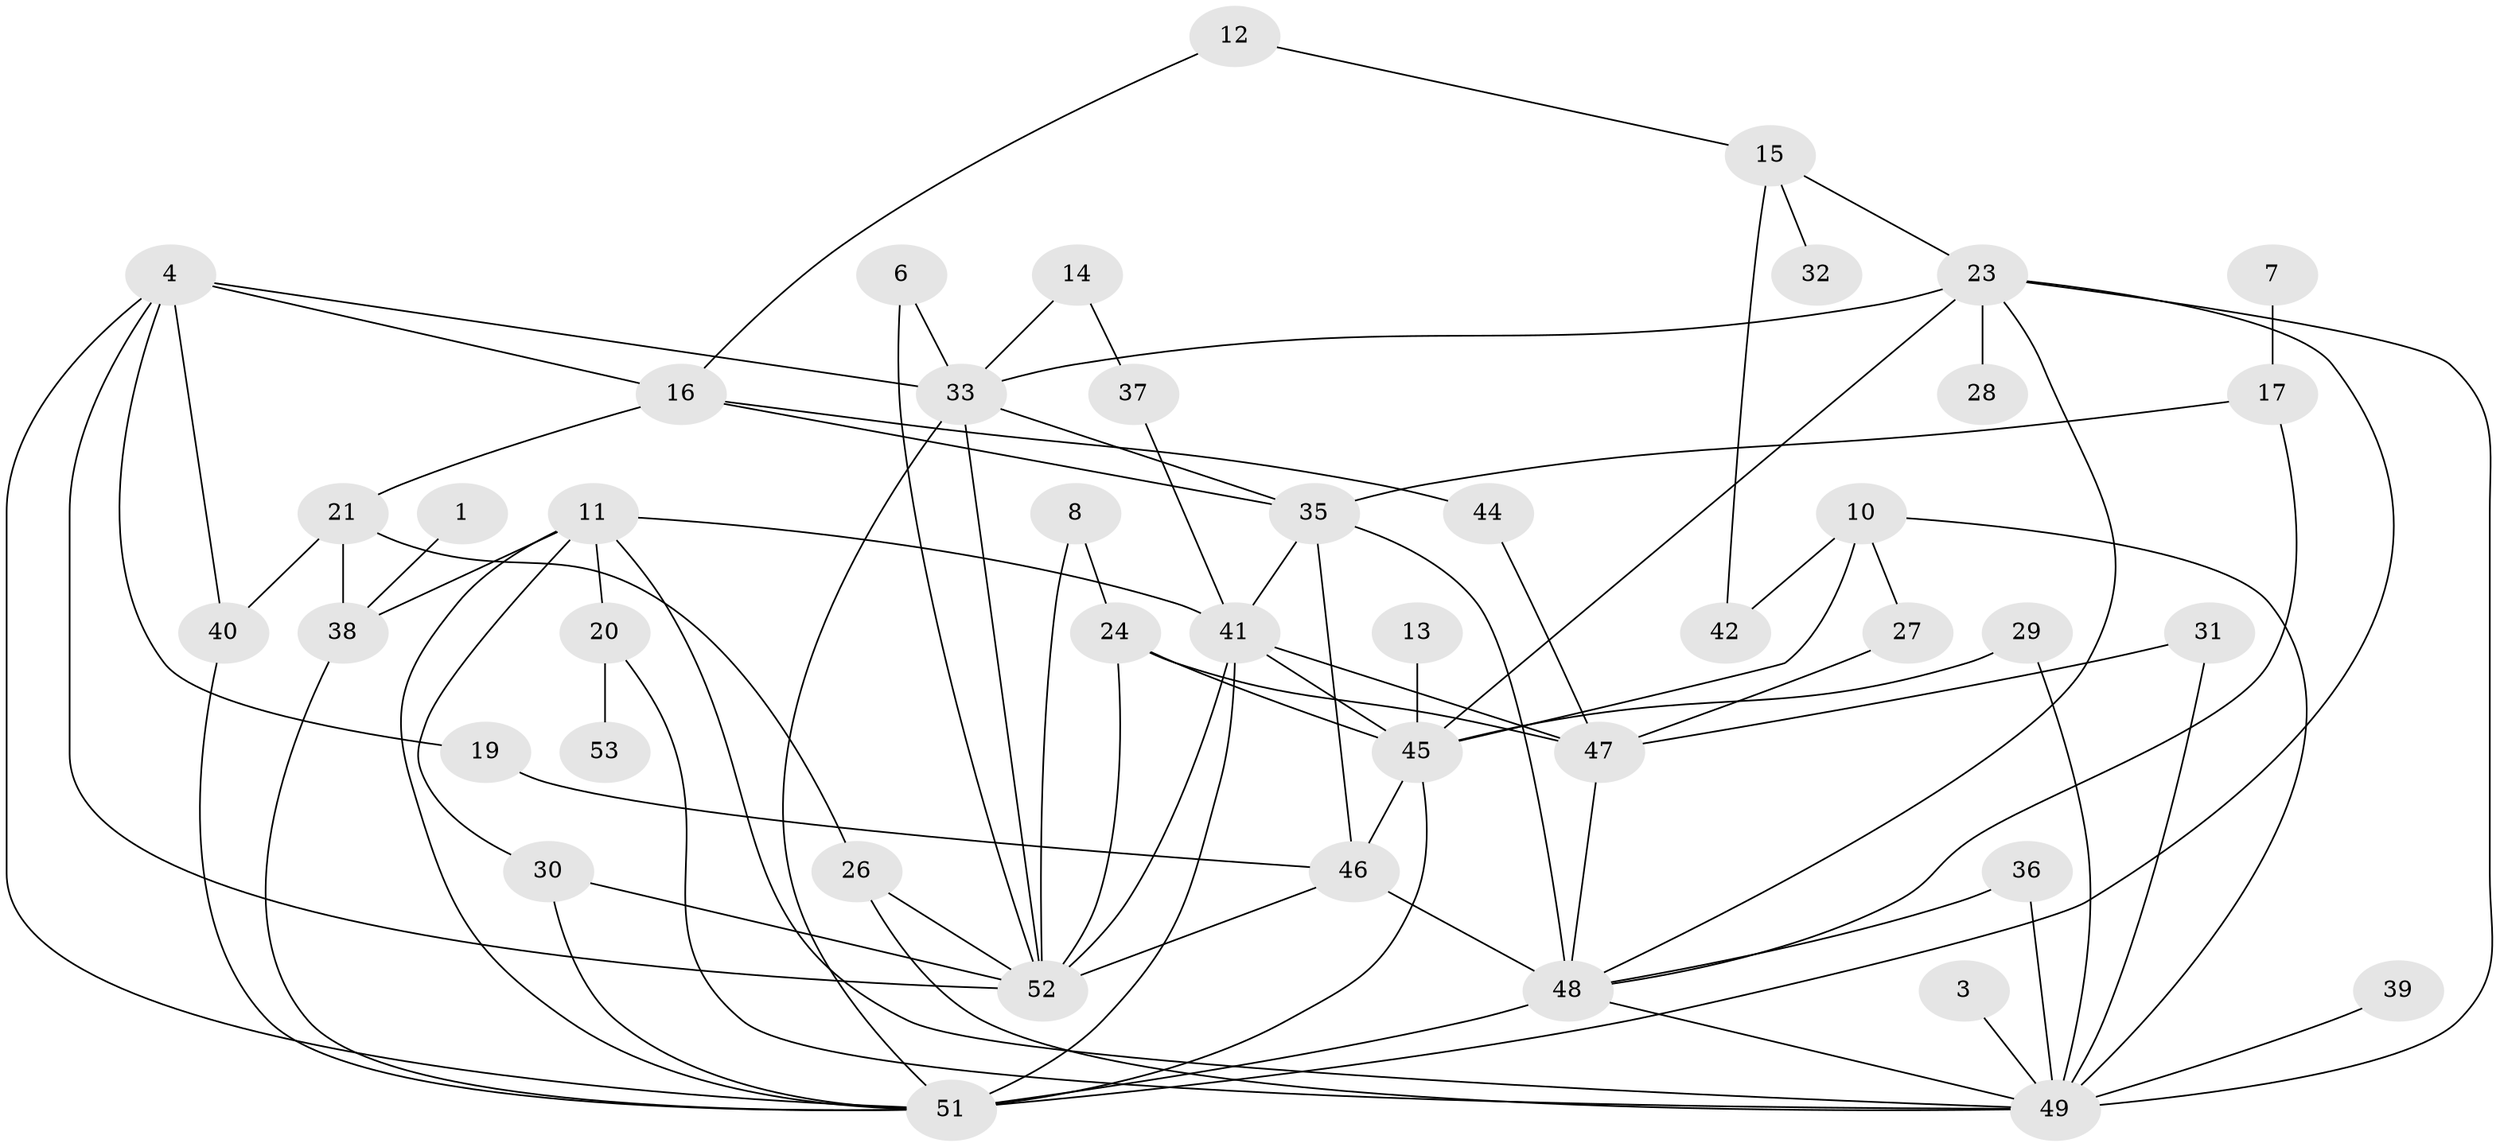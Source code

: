 // original degree distribution, {1: 0.18095238095238095, 2: 0.2571428571428571, 4: 0.14285714285714285, 7: 0.0380952380952381, 0: 0.0761904761904762, 3: 0.20952380952380953, 5: 0.047619047619047616, 6: 0.047619047619047616}
// Generated by graph-tools (version 1.1) at 2025/25/03/09/25 03:25:24]
// undirected, 44 vertices, 84 edges
graph export_dot {
graph [start="1"]
  node [color=gray90,style=filled];
  1;
  3;
  4;
  6;
  7;
  8;
  10;
  11;
  12;
  13;
  14;
  15;
  16;
  17;
  19;
  20;
  21;
  23;
  24;
  26;
  27;
  28;
  29;
  30;
  31;
  32;
  33;
  35;
  36;
  37;
  38;
  39;
  40;
  41;
  42;
  44;
  45;
  46;
  47;
  48;
  49;
  51;
  52;
  53;
  1 -- 38 [weight=1.0];
  3 -- 49 [weight=1.0];
  4 -- 16 [weight=1.0];
  4 -- 19 [weight=1.0];
  4 -- 33 [weight=1.0];
  4 -- 40 [weight=1.0];
  4 -- 51 [weight=1.0];
  4 -- 52 [weight=1.0];
  6 -- 33 [weight=1.0];
  6 -- 52 [weight=1.0];
  7 -- 17 [weight=1.0];
  8 -- 24 [weight=1.0];
  8 -- 52 [weight=1.0];
  10 -- 27 [weight=1.0];
  10 -- 42 [weight=1.0];
  10 -- 45 [weight=1.0];
  10 -- 49 [weight=1.0];
  11 -- 20 [weight=1.0];
  11 -- 30 [weight=1.0];
  11 -- 38 [weight=1.0];
  11 -- 41 [weight=1.0];
  11 -- 49 [weight=1.0];
  11 -- 51 [weight=1.0];
  12 -- 15 [weight=1.0];
  12 -- 16 [weight=1.0];
  13 -- 45 [weight=1.0];
  14 -- 33 [weight=1.0];
  14 -- 37 [weight=1.0];
  15 -- 23 [weight=1.0];
  15 -- 32 [weight=1.0];
  15 -- 42 [weight=1.0];
  16 -- 21 [weight=1.0];
  16 -- 35 [weight=1.0];
  16 -- 44 [weight=1.0];
  17 -- 35 [weight=1.0];
  17 -- 48 [weight=1.0];
  19 -- 46 [weight=1.0];
  20 -- 49 [weight=1.0];
  20 -- 53 [weight=1.0];
  21 -- 26 [weight=1.0];
  21 -- 38 [weight=1.0];
  21 -- 40 [weight=1.0];
  23 -- 28 [weight=1.0];
  23 -- 33 [weight=1.0];
  23 -- 45 [weight=1.0];
  23 -- 48 [weight=1.0];
  23 -- 49 [weight=1.0];
  23 -- 51 [weight=1.0];
  24 -- 45 [weight=2.0];
  24 -- 47 [weight=1.0];
  24 -- 52 [weight=2.0];
  26 -- 49 [weight=1.0];
  26 -- 52 [weight=1.0];
  27 -- 47 [weight=1.0];
  29 -- 45 [weight=1.0];
  29 -- 49 [weight=1.0];
  30 -- 51 [weight=1.0];
  30 -- 52 [weight=1.0];
  31 -- 47 [weight=1.0];
  31 -- 49 [weight=1.0];
  33 -- 35 [weight=1.0];
  33 -- 51 [weight=1.0];
  33 -- 52 [weight=1.0];
  35 -- 41 [weight=1.0];
  35 -- 46 [weight=1.0];
  35 -- 48 [weight=1.0];
  36 -- 48 [weight=1.0];
  36 -- 49 [weight=1.0];
  37 -- 41 [weight=1.0];
  38 -- 51 [weight=1.0];
  39 -- 49 [weight=1.0];
  40 -- 51 [weight=1.0];
  41 -- 45 [weight=1.0];
  41 -- 47 [weight=1.0];
  41 -- 51 [weight=1.0];
  41 -- 52 [weight=1.0];
  44 -- 47 [weight=1.0];
  45 -- 46 [weight=1.0];
  45 -- 51 [weight=1.0];
  46 -- 48 [weight=1.0];
  46 -- 52 [weight=1.0];
  47 -- 48 [weight=1.0];
  48 -- 49 [weight=1.0];
  48 -- 51 [weight=3.0];
}
